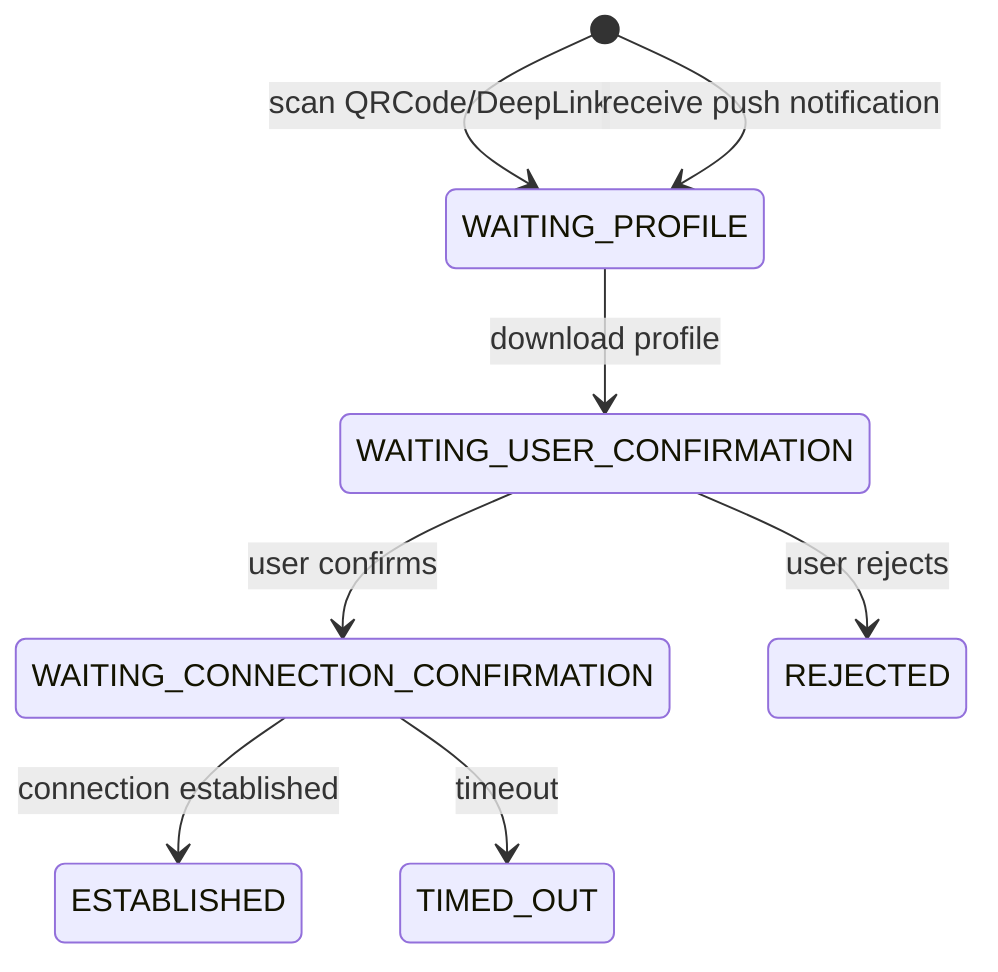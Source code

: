 stateDiagram
  S1: WAITING_PROFILE
  S2: WAITING_USER_CONFIRMATION
  S3: WAITING_CONNECTION_CONFIRMATION
  S4: TIMED_OUT
  S6: ESTABLISHED
  S8: REJECTED

  [*] --> S1: scan QRCode/DeepLink
  [*] --> S1: receive push notification
  S1 --> S2: download profile
  S2 --> S3: user confirms
  S2 --> S8: user rejects
  S3 --> S6: connection established
  S3 --> S4: timeout